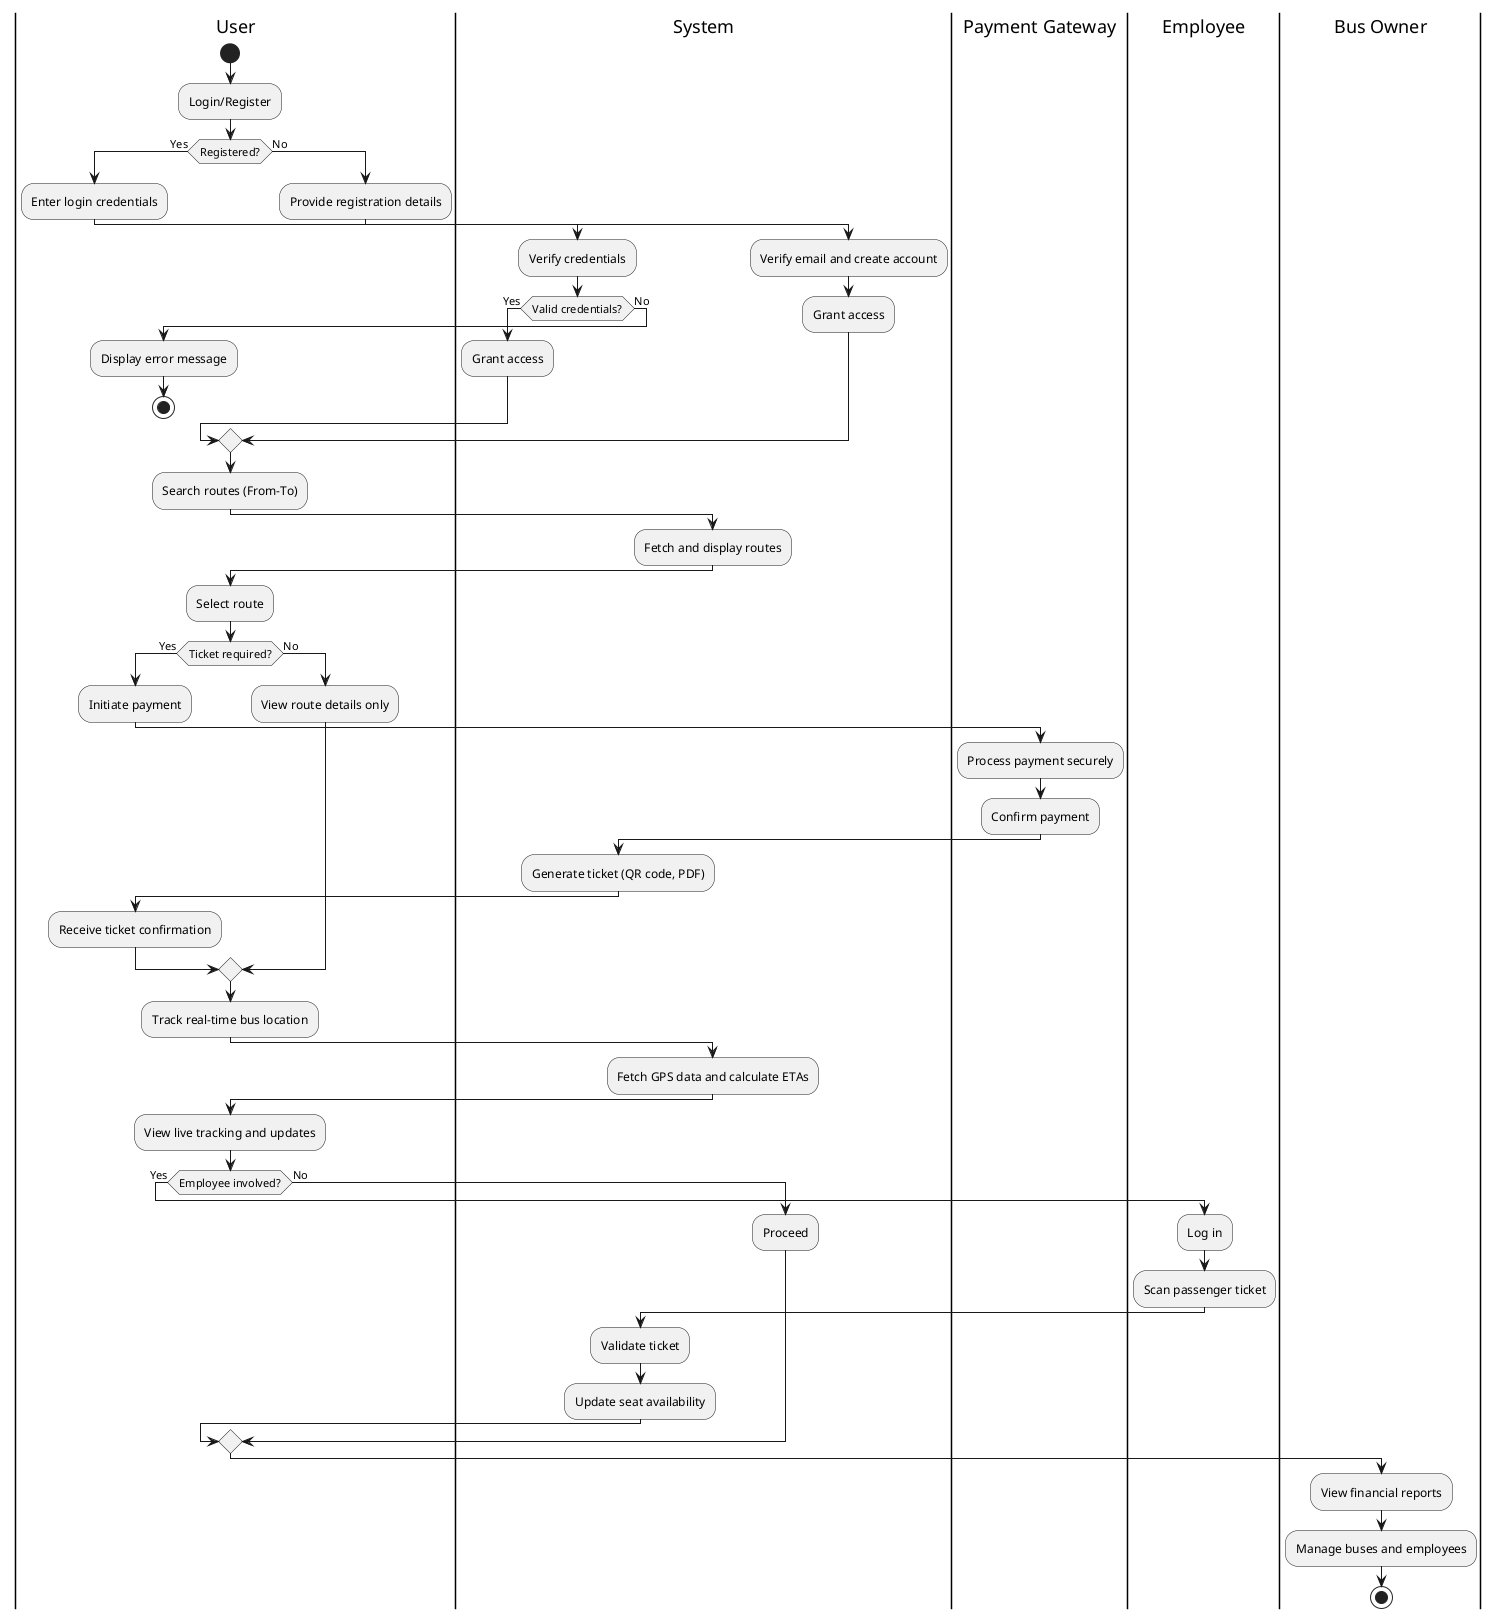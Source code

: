 @startuml
|User|
start
:Login/Register;
if (Registered?) then (Yes)
  :Enter login credentials;
  |System|
  :Verify credentials;
  if (Valid credentials?) then (Yes)
    :Grant access;
    |User|
  else (No)
    :Display error message;
    stop
  endif
else (No)
  :Provide registration details;
  |System|
  :Verify email and create account;
  :Grant access;
  |User|
endif
:Search routes (From-To);
|System|
:Fetch and display routes;
|User|
:Select route;
if (Ticket required?) then (Yes)
  |User|
  :Initiate payment;
  |Payment Gateway|
  :Process payment securely;
  :Confirm payment;
  |System|
  :Generate ticket (QR code, PDF);
  |User|
  :Receive ticket confirmation;
else (No)
  :View route details only;
endif

:Track real-time bus location;
|System|
:Fetch GPS data and calculate ETAs;
|User|
:View live tracking and updates;

if (Employee involved?) then (Yes)
  |Employee|
  :Log in;
  :Scan passenger ticket;
  |System|
  :Validate ticket;
  :Update seat availability;
else (No)
  :Proceed;
endif

|Bus Owner|
:View financial reports;
:Manage buses and employees;

stop
@enduml
